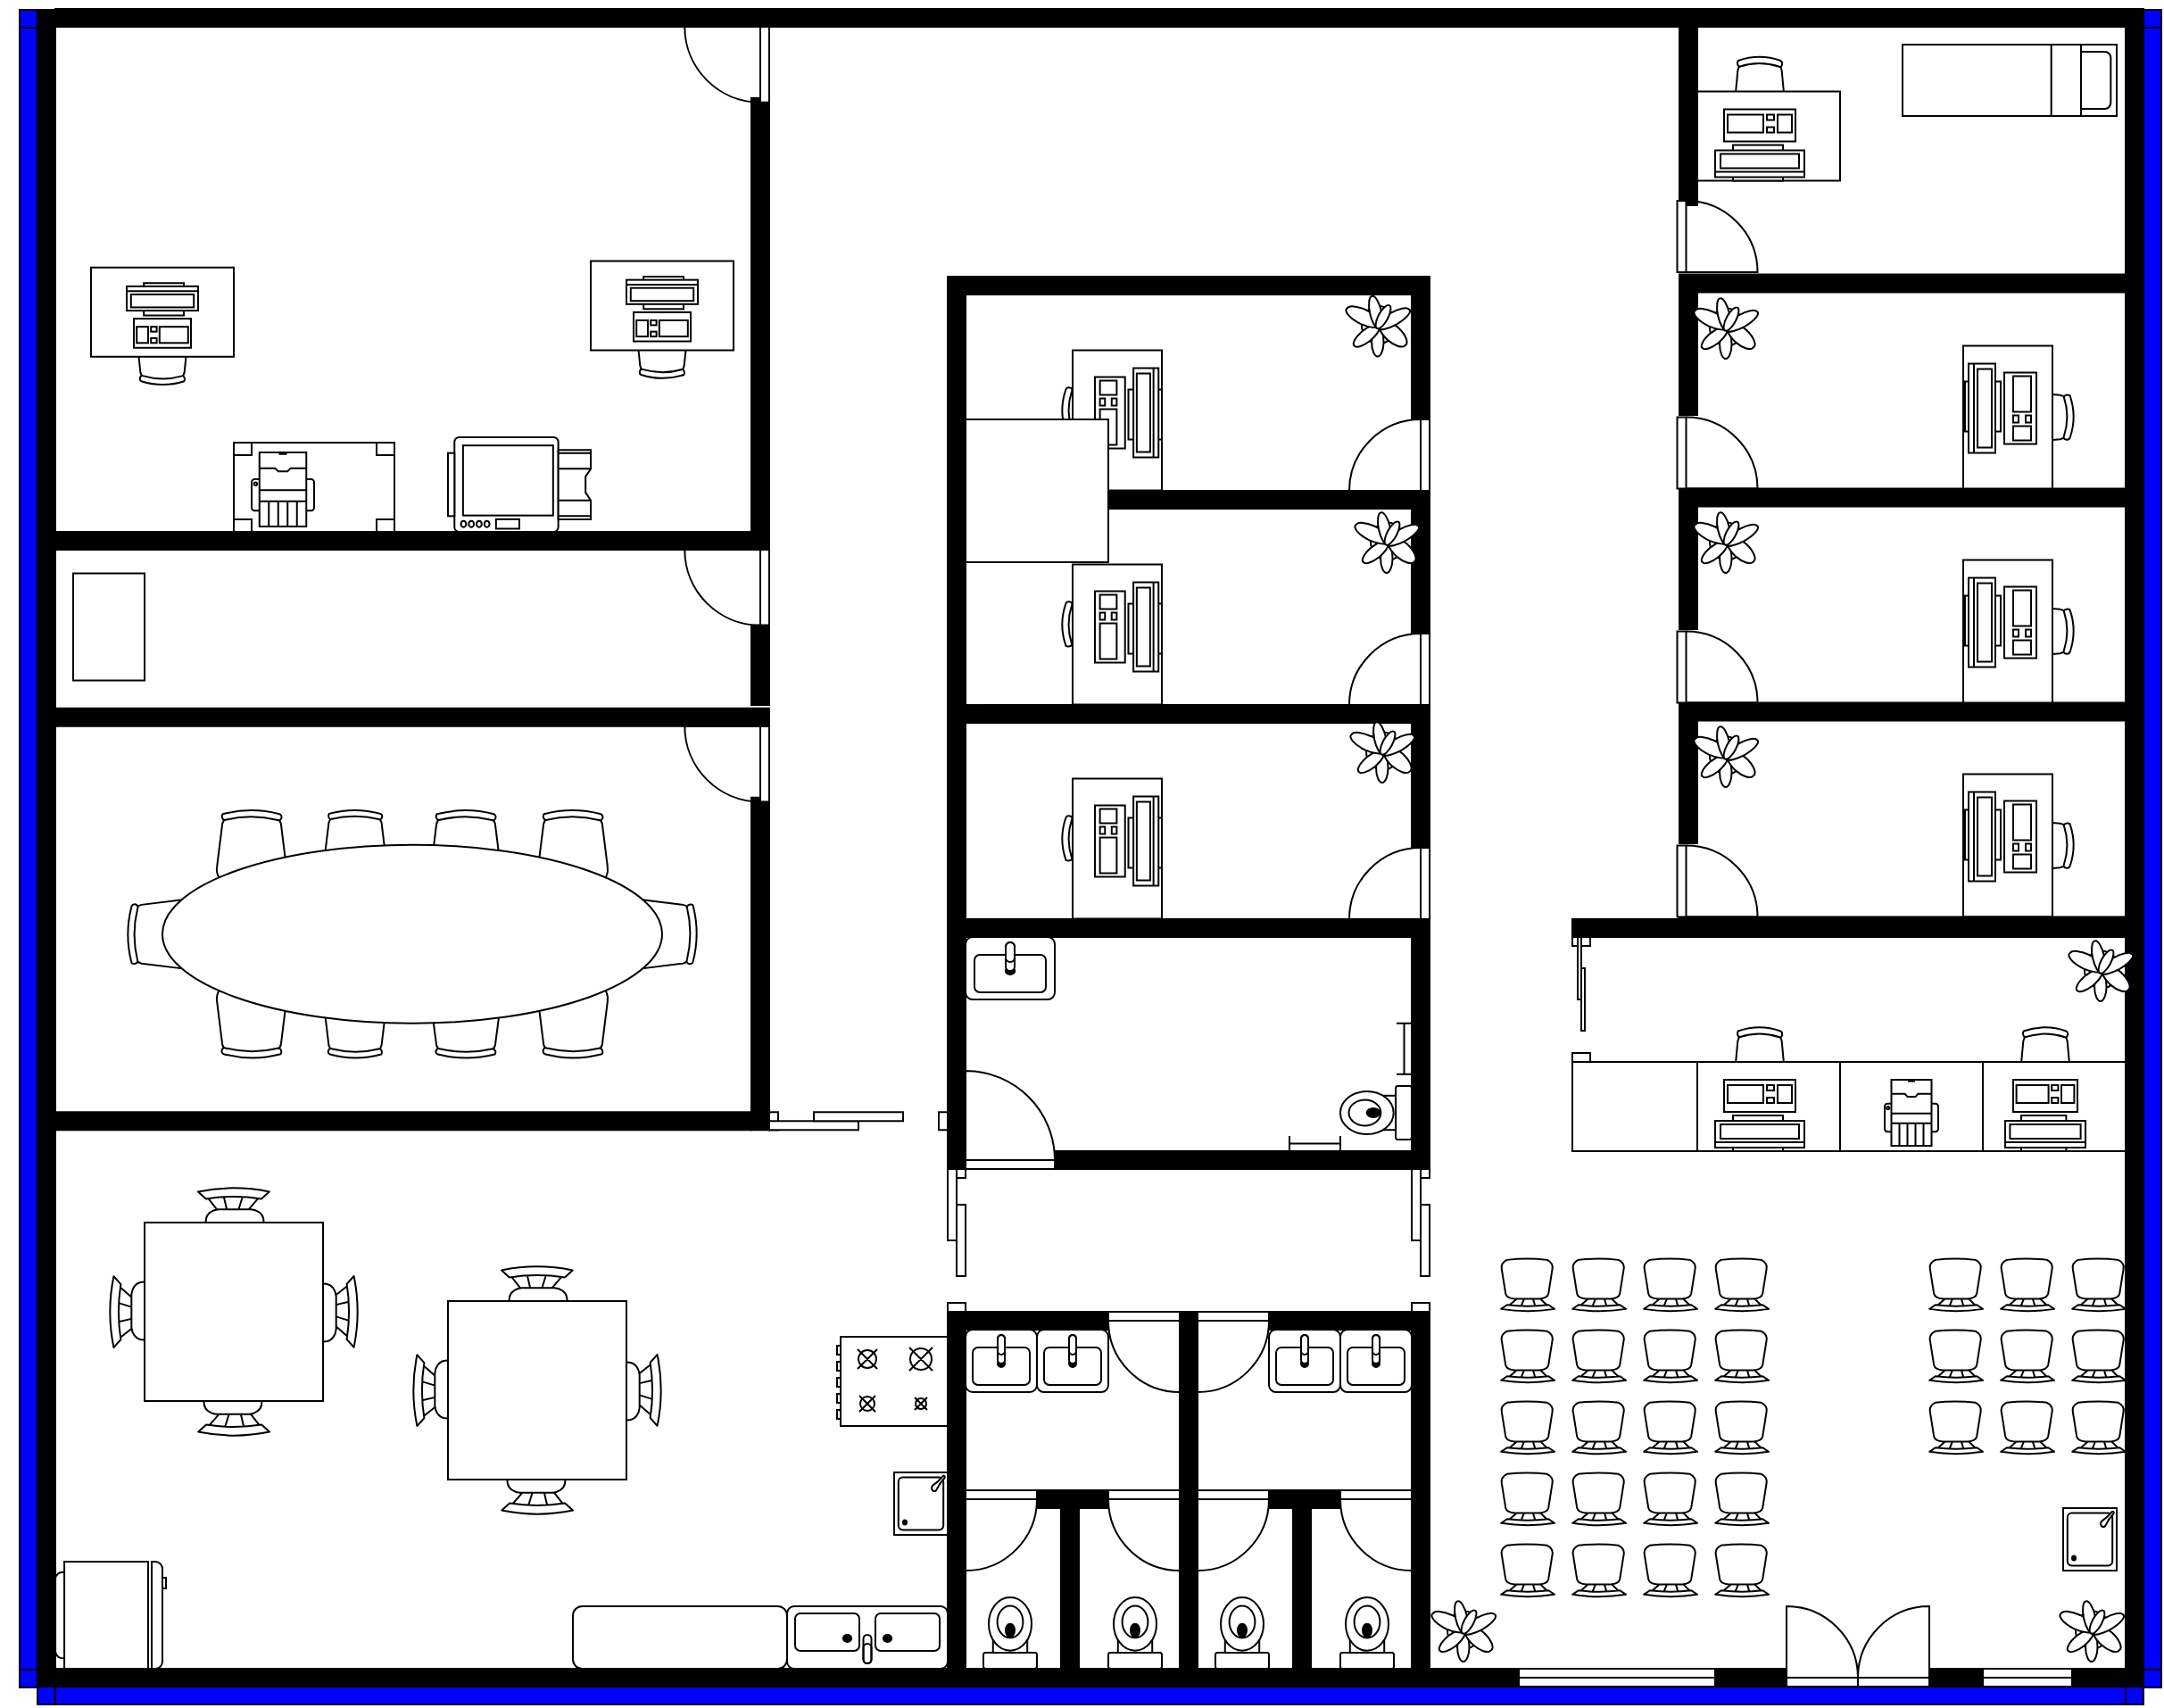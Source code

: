 <mxfile version="26.0.14">
  <diagram name="Página-1" id="G9lPYt33RIxT6Z4aHreh">
    <mxGraphModel dx="1063" dy="1005" grid="1" gridSize="10" guides="1" tooltips="1" connect="1" arrows="1" fold="1" page="1" pageScale="1" pageWidth="827" pageHeight="1169" math="0" shadow="0">
      <root>
        <mxCell id="0" />
        <mxCell id="1" parent="0" />
        <mxCell id="y6a2IPHicbjTbBPUv8F9-6" value="" style="verticalLabelPosition=bottom;html=1;verticalAlign=top;align=center;shape=mxgraph.floorplan.doorDouble;aspect=fixed;direction=west;" vertex="1" parent="1">
          <mxGeometry x="2250" y="1087.51" width="80" height="42.5" as="geometry" />
        </mxCell>
        <mxCell id="y6a2IPHicbjTbBPUv8F9-8" value="" style="verticalLabelPosition=bottom;html=1;verticalAlign=top;align=center;shape=mxgraph.floorplan.chair;direction=west;" vertex="1" parent="1">
          <mxGeometry x="2130" y="1050" width="30" height="30" as="geometry" />
        </mxCell>
        <mxCell id="y6a2IPHicbjTbBPUv8F9-9" value="" style="verticalLabelPosition=bottom;html=1;verticalAlign=top;align=center;shape=mxgraph.floorplan.chair;direction=west;" vertex="1" parent="1">
          <mxGeometry x="2170" y="1050" width="30" height="30" as="geometry" />
        </mxCell>
        <mxCell id="y6a2IPHicbjTbBPUv8F9-10" value="" style="verticalLabelPosition=bottom;html=1;verticalAlign=top;align=center;shape=mxgraph.floorplan.chair;direction=west;" vertex="1" parent="1">
          <mxGeometry x="2210" y="1050" width="30" height="30" as="geometry" />
        </mxCell>
        <mxCell id="y6a2IPHicbjTbBPUv8F9-11" value="" style="verticalLabelPosition=bottom;html=1;verticalAlign=top;align=center;shape=mxgraph.floorplan.chair;direction=west;" vertex="1" parent="1">
          <mxGeometry x="2090" y="1050" width="30" height="30" as="geometry" />
        </mxCell>
        <mxCell id="y6a2IPHicbjTbBPUv8F9-12" value="" style="verticalLabelPosition=bottom;html=1;verticalAlign=top;align=center;shape=mxgraph.floorplan.chair;direction=west;" vertex="1" parent="1">
          <mxGeometry x="2130" y="1010" width="30" height="30" as="geometry" />
        </mxCell>
        <mxCell id="y6a2IPHicbjTbBPUv8F9-13" value="" style="verticalLabelPosition=bottom;html=1;verticalAlign=top;align=center;shape=mxgraph.floorplan.chair;direction=west;" vertex="1" parent="1">
          <mxGeometry x="2170" y="1010" width="30" height="30" as="geometry" />
        </mxCell>
        <mxCell id="y6a2IPHicbjTbBPUv8F9-14" value="" style="verticalLabelPosition=bottom;html=1;verticalAlign=top;align=center;shape=mxgraph.floorplan.chair;direction=west;" vertex="1" parent="1">
          <mxGeometry x="2210" y="1010" width="30" height="30" as="geometry" />
        </mxCell>
        <mxCell id="y6a2IPHicbjTbBPUv8F9-15" value="" style="verticalLabelPosition=bottom;html=1;verticalAlign=top;align=center;shape=mxgraph.floorplan.chair;direction=west;" vertex="1" parent="1">
          <mxGeometry x="2090" y="1010" width="30" height="30" as="geometry" />
        </mxCell>
        <mxCell id="y6a2IPHicbjTbBPUv8F9-16" value="" style="verticalLabelPosition=bottom;html=1;verticalAlign=top;align=center;shape=mxgraph.floorplan.chair;direction=west;" vertex="1" parent="1">
          <mxGeometry x="2130" y="970" width="30" height="30" as="geometry" />
        </mxCell>
        <mxCell id="y6a2IPHicbjTbBPUv8F9-17" value="" style="verticalLabelPosition=bottom;html=1;verticalAlign=top;align=center;shape=mxgraph.floorplan.chair;direction=west;" vertex="1" parent="1">
          <mxGeometry x="2170" y="970" width="30" height="30" as="geometry" />
        </mxCell>
        <mxCell id="y6a2IPHicbjTbBPUv8F9-18" value="" style="verticalLabelPosition=bottom;html=1;verticalAlign=top;align=center;shape=mxgraph.floorplan.chair;direction=west;" vertex="1" parent="1">
          <mxGeometry x="2210" y="970" width="30" height="30" as="geometry" />
        </mxCell>
        <mxCell id="y6a2IPHicbjTbBPUv8F9-19" value="" style="verticalLabelPosition=bottom;html=1;verticalAlign=top;align=center;shape=mxgraph.floorplan.chair;direction=west;" vertex="1" parent="1">
          <mxGeometry x="2090" y="970" width="30" height="30" as="geometry" />
        </mxCell>
        <mxCell id="y6a2IPHicbjTbBPUv8F9-20" value="" style="verticalLabelPosition=bottom;html=1;verticalAlign=top;align=center;shape=mxgraph.floorplan.chair;direction=west;" vertex="1" parent="1">
          <mxGeometry x="2130" y="930" width="30" height="30" as="geometry" />
        </mxCell>
        <mxCell id="y6a2IPHicbjTbBPUv8F9-21" value="" style="verticalLabelPosition=bottom;html=1;verticalAlign=top;align=center;shape=mxgraph.floorplan.chair;direction=west;" vertex="1" parent="1">
          <mxGeometry x="2170" y="930" width="30" height="30" as="geometry" />
        </mxCell>
        <mxCell id="y6a2IPHicbjTbBPUv8F9-22" value="" style="verticalLabelPosition=bottom;html=1;verticalAlign=top;align=center;shape=mxgraph.floorplan.chair;direction=west;" vertex="1" parent="1">
          <mxGeometry x="2210" y="930" width="30" height="30" as="geometry" />
        </mxCell>
        <mxCell id="y6a2IPHicbjTbBPUv8F9-23" value="" style="verticalLabelPosition=bottom;html=1;verticalAlign=top;align=center;shape=mxgraph.floorplan.chair;direction=west;" vertex="1" parent="1">
          <mxGeometry x="2090" y="930" width="30" height="30" as="geometry" />
        </mxCell>
        <mxCell id="y6a2IPHicbjTbBPUv8F9-32" value="" style="verticalLabelPosition=bottom;html=1;verticalAlign=top;align=center;shape=mxgraph.floorplan.chair;direction=west;" vertex="1" parent="1">
          <mxGeometry x="2330" y="970" width="30" height="30" as="geometry" />
        </mxCell>
        <mxCell id="y6a2IPHicbjTbBPUv8F9-33" value="" style="verticalLabelPosition=bottom;html=1;verticalAlign=top;align=center;shape=mxgraph.floorplan.chair;direction=west;" vertex="1" parent="1">
          <mxGeometry x="2370" y="970" width="30" height="30" as="geometry" />
        </mxCell>
        <mxCell id="y6a2IPHicbjTbBPUv8F9-34" value="" style="verticalLabelPosition=bottom;html=1;verticalAlign=top;align=center;shape=mxgraph.floorplan.chair;direction=west;" vertex="1" parent="1">
          <mxGeometry x="2410" y="970" width="30" height="30" as="geometry" />
        </mxCell>
        <mxCell id="y6a2IPHicbjTbBPUv8F9-35" value="" style="verticalLabelPosition=bottom;html=1;verticalAlign=top;align=center;shape=mxgraph.floorplan.chair;direction=west;" vertex="1" parent="1">
          <mxGeometry x="2330" y="930" width="30" height="30" as="geometry" />
        </mxCell>
        <mxCell id="y6a2IPHicbjTbBPUv8F9-36" value="" style="verticalLabelPosition=bottom;html=1;verticalAlign=top;align=center;shape=mxgraph.floorplan.chair;direction=west;" vertex="1" parent="1">
          <mxGeometry x="2370" y="930" width="30" height="30" as="geometry" />
        </mxCell>
        <mxCell id="y6a2IPHicbjTbBPUv8F9-37" value="" style="verticalLabelPosition=bottom;html=1;verticalAlign=top;align=center;shape=mxgraph.floorplan.chair;direction=west;" vertex="1" parent="1">
          <mxGeometry x="2410" y="930" width="30" height="30" as="geometry" />
        </mxCell>
        <mxCell id="y6a2IPHicbjTbBPUv8F9-54" value="" style="verticalLabelPosition=bottom;html=1;verticalAlign=top;align=center;shape=mxgraph.floorplan.office_chair;shadow=0;" vertex="1" parent="1">
          <mxGeometry x="2380" y="760" width="30" height="43" as="geometry" />
        </mxCell>
        <mxCell id="y6a2IPHicbjTbBPUv8F9-55" value="" style="shape=rect;shadow=0;html=1;" vertex="1" parent="1">
          <mxGeometry x="2360" y="780" width="80" height="50" as="geometry" />
        </mxCell>
        <mxCell id="y6a2IPHicbjTbBPUv8F9-56" value="" style="verticalLabelPosition=bottom;html=1;verticalAlign=top;align=center;shape=mxgraph.floorplan.workstation;shadow=0;flipV=1;" vertex="1" parent="1">
          <mxGeometry x="2372.5" y="790" width="45" height="40" as="geometry" />
        </mxCell>
        <mxCell id="y6a2IPHicbjTbBPUv8F9-59" value="" style="shape=rect;shadow=0;html=1;" vertex="1" parent="1">
          <mxGeometry x="2280" y="780" width="80" height="50" as="geometry" />
        </mxCell>
        <mxCell id="y6a2IPHicbjTbBPUv8F9-61" value="" style="verticalLabelPosition=bottom;html=1;verticalAlign=top;align=center;shape=mxgraph.floorplan.office_chair;shadow=0;" vertex="1" parent="1">
          <mxGeometry x="2220" y="760" width="30" height="43" as="geometry" />
        </mxCell>
        <mxCell id="y6a2IPHicbjTbBPUv8F9-62" value="" style="shape=rect;shadow=0;html=1;" vertex="1" parent="1">
          <mxGeometry x="2200" y="780" width="80" height="50" as="geometry" />
        </mxCell>
        <mxCell id="y6a2IPHicbjTbBPUv8F9-63" value="" style="verticalLabelPosition=bottom;html=1;verticalAlign=top;align=center;shape=mxgraph.floorplan.workstation;shadow=0;flipV=1;" vertex="1" parent="1">
          <mxGeometry x="2210" y="790" width="50" height="40" as="geometry" />
        </mxCell>
        <mxCell id="y6a2IPHicbjTbBPUv8F9-64" value="" style="shape=rect;shadow=0;html=1;" vertex="1" parent="1">
          <mxGeometry x="2130" y="780" width="70" height="50" as="geometry" />
        </mxCell>
        <mxCell id="y6a2IPHicbjTbBPUv8F9-67" value="" style="verticalLabelPosition=bottom;html=1;verticalAlign=top;align=center;shape=mxgraph.floorplan.doorSlidingGlass;dx=0.25;direction=south;" vertex="1" parent="1">
          <mxGeometry x="2130" y="710" width="10" height="70" as="geometry" />
        </mxCell>
        <mxCell id="y6a2IPHicbjTbBPUv8F9-71" value="" style="verticalLabelPosition=bottom;html=1;verticalAlign=top;align=center;shape=mxgraph.floorplan.wall;fillColor=strokeColor;direction=south;" vertex="1" parent="1">
          <mxGeometry x="2440" y="340" width="10" height="790" as="geometry" />
        </mxCell>
        <mxCell id="y6a2IPHicbjTbBPUv8F9-76" value="" style="verticalLabelPosition=bottom;html=1;verticalAlign=top;align=center;shape=mxgraph.floorplan.wall;fillColor=strokeColor;" vertex="1" parent="1">
          <mxGeometry x="2330" y="1120" width="30" height="10" as="geometry" />
        </mxCell>
        <mxCell id="y6a2IPHicbjTbBPUv8F9-77" value="" style="verticalLabelPosition=bottom;html=1;verticalAlign=top;align=center;shape=mxgraph.floorplan.wall;fillColor=strokeColor;" vertex="1" parent="1">
          <mxGeometry x="2130" y="700" width="315" height="10" as="geometry" />
        </mxCell>
        <mxCell id="y6a2IPHicbjTbBPUv8F9-78" value="" style="verticalLabelPosition=bottom;html=1;verticalAlign=top;align=center;shape=mxgraph.floorplan.wall;fillColor=strokeColor;direction=south;" vertex="1" parent="1">
          <mxGeometry x="2440" y="578.75" width="10" height="120" as="geometry" />
        </mxCell>
        <mxCell id="y6a2IPHicbjTbBPUv8F9-79" value="" style="verticalLabelPosition=bottom;html=1;verticalAlign=top;align=center;shape=mxgraph.floorplan.wall;fillColor=strokeColor;direction=west;" vertex="1" parent="1">
          <mxGeometry x="2040" y="1120" width="60" height="10" as="geometry" />
        </mxCell>
        <mxCell id="y6a2IPHicbjTbBPUv8F9-80" value="" style="verticalLabelPosition=bottom;html=1;verticalAlign=top;align=center;shape=mxgraph.floorplan.wall;fillColor=strokeColor;direction=north;" vertex="1" parent="1">
          <mxGeometry x="2040" y="920.01" width="10" height="200" as="geometry" />
        </mxCell>
        <mxCell id="y6a2IPHicbjTbBPUv8F9-81" value="" style="verticalLabelPosition=bottom;html=1;verticalAlign=top;align=center;shape=mxgraph.floorplan.doorBypass;dx=0.25;direction=south;" vertex="1" parent="1">
          <mxGeometry x="2040" y="840" width="10" height="80" as="geometry" />
        </mxCell>
        <mxCell id="y6a2IPHicbjTbBPUv8F9-83" value="" style="verticalLabelPosition=bottom;html=1;verticalAlign=top;align=center;shape=mxgraph.floorplan.wall;fillColor=strokeColor;" vertex="1" parent="1">
          <mxGeometry x="1960" y="920.01" width="80" height="10" as="geometry" />
        </mxCell>
        <mxCell id="y6a2IPHicbjTbBPUv8F9-84" value="" style="verticalLabelPosition=bottom;html=1;verticalAlign=top;align=center;shape=mxgraph.floorplan.toilet;direction=west;" vertex="1" parent="1">
          <mxGeometry x="2000" y="1080.01" width="30" height="40" as="geometry" />
        </mxCell>
        <mxCell id="y6a2IPHicbjTbBPUv8F9-85" value="" style="verticalLabelPosition=bottom;html=1;verticalAlign=top;align=center;shape=mxgraph.floorplan.toilet;direction=west;" vertex="1" parent="1">
          <mxGeometry x="1930" y="1080.01" width="30" height="40" as="geometry" />
        </mxCell>
        <mxCell id="y6a2IPHicbjTbBPUv8F9-89" value="" style="verticalLabelPosition=bottom;html=1;verticalAlign=top;align=center;shape=mxgraph.floorplan.wall;fillColor=strokeColor;direction=south;" vertex="1" parent="1">
          <mxGeometry x="1973.5" y="1020.01" width="10" height="100" as="geometry" />
        </mxCell>
        <mxCell id="y6a2IPHicbjTbBPUv8F9-90" value="" style="verticalLabelPosition=bottom;html=1;verticalAlign=top;align=center;shape=mxgraph.floorplan.doorRight;aspect=fixed;" vertex="1" parent="1">
          <mxGeometry x="2000" y="1020.01" width="40" height="42.51" as="geometry" />
        </mxCell>
        <mxCell id="y6a2IPHicbjTbBPUv8F9-93" value="" style="verticalLabelPosition=bottom;html=1;verticalAlign=top;align=center;shape=mxgraph.floorplan.doorLeft;aspect=fixed;" vertex="1" parent="1">
          <mxGeometry x="1920" y="1020.02" width="40" height="42.5" as="geometry" />
        </mxCell>
        <mxCell id="y6a2IPHicbjTbBPUv8F9-94" value="" style="verticalLabelPosition=bottom;html=1;verticalAlign=top;align=center;shape=mxgraph.floorplan.wall;fillColor=strokeColor;direction=south;" vertex="1" parent="1">
          <mxGeometry x="1910" y="920.01" width="10" height="200.01" as="geometry" />
        </mxCell>
        <mxCell id="y6a2IPHicbjTbBPUv8F9-95" value="" style="verticalLabelPosition=bottom;html=1;verticalAlign=top;align=center;shape=mxgraph.floorplan.sink_22;" vertex="1" parent="1">
          <mxGeometry x="1960" y="930.01" width="40" height="35" as="geometry" />
        </mxCell>
        <mxCell id="y6a2IPHicbjTbBPUv8F9-96" value="" style="verticalLabelPosition=bottom;html=1;verticalAlign=top;align=center;shape=mxgraph.floorplan.sink_22;" vertex="1" parent="1">
          <mxGeometry x="2000" y="930.01" width="40" height="35" as="geometry" />
        </mxCell>
        <mxCell id="y6a2IPHicbjTbBPUv8F9-97" value="" style="verticalLabelPosition=bottom;html=1;verticalAlign=top;align=center;shape=mxgraph.floorplan.doorLeft;aspect=fixed;" vertex="1" parent="1">
          <mxGeometry x="1920" y="920.01" width="40" height="42.5" as="geometry" />
        </mxCell>
        <mxCell id="y6a2IPHicbjTbBPUv8F9-98" value="" style="verticalLabelPosition=bottom;html=1;verticalAlign=top;align=center;shape=mxgraph.floorplan.wall;fillColor=strokeColor;" vertex="1" parent="1">
          <mxGeometry x="1960" y="1020.01" width="40" height="10" as="geometry" />
        </mxCell>
        <mxCell id="y6a2IPHicbjTbBPUv8F9-99" value="" style="verticalLabelPosition=bottom;html=1;verticalAlign=top;align=center;shape=mxgraph.floorplan.wall;fillColor=strokeColor;" vertex="1" parent="1">
          <mxGeometry x="1910" y="1120.01" width="130" height="10" as="geometry" />
        </mxCell>
        <mxCell id="y6a2IPHicbjTbBPUv8F9-111" value="" style="verticalLabelPosition=bottom;html=1;verticalAlign=top;align=center;shape=mxgraph.floorplan.toilet;direction=west;" vertex="1" parent="1">
          <mxGeometry x="1870" y="1080" width="30" height="40" as="geometry" />
        </mxCell>
        <mxCell id="y6a2IPHicbjTbBPUv8F9-112" value="" style="verticalLabelPosition=bottom;html=1;verticalAlign=top;align=center;shape=mxgraph.floorplan.toilet;direction=west;" vertex="1" parent="1">
          <mxGeometry x="1800" y="1080" width="30" height="40" as="geometry" />
        </mxCell>
        <mxCell id="y6a2IPHicbjTbBPUv8F9-113" value="" style="verticalLabelPosition=bottom;html=1;verticalAlign=top;align=center;shape=mxgraph.floorplan.wall;fillColor=strokeColor;direction=south;" vertex="1" parent="1">
          <mxGeometry x="1843.5" y="1020" width="10" height="100" as="geometry" />
        </mxCell>
        <mxCell id="y6a2IPHicbjTbBPUv8F9-114" value="" style="verticalLabelPosition=bottom;html=1;verticalAlign=top;align=center;shape=mxgraph.floorplan.doorRight;aspect=fixed;" vertex="1" parent="1">
          <mxGeometry x="1870" y="1020" width="40" height="42.51" as="geometry" />
        </mxCell>
        <mxCell id="y6a2IPHicbjTbBPUv8F9-115" value="" style="verticalLabelPosition=bottom;html=1;verticalAlign=top;align=center;shape=mxgraph.floorplan.doorLeft;aspect=fixed;" vertex="1" parent="1">
          <mxGeometry x="1790" y="1020.01" width="40" height="42.5" as="geometry" />
        </mxCell>
        <mxCell id="y6a2IPHicbjTbBPUv8F9-116" value="" style="verticalLabelPosition=bottom;html=1;verticalAlign=top;align=center;shape=mxgraph.floorplan.wall;fillColor=strokeColor;direction=south;" vertex="1" parent="1">
          <mxGeometry x="1780" y="920" width="10" height="200.01" as="geometry" />
        </mxCell>
        <mxCell id="y6a2IPHicbjTbBPUv8F9-117" value="" style="verticalLabelPosition=bottom;html=1;verticalAlign=top;align=center;shape=mxgraph.floorplan.sink_22;" vertex="1" parent="1">
          <mxGeometry x="1790" y="930" width="40" height="35" as="geometry" />
        </mxCell>
        <mxCell id="y6a2IPHicbjTbBPUv8F9-118" value="" style="verticalLabelPosition=bottom;html=1;verticalAlign=top;align=center;shape=mxgraph.floorplan.sink_22;" vertex="1" parent="1">
          <mxGeometry x="1830" y="930.01" width="40" height="35" as="geometry" />
        </mxCell>
        <mxCell id="y6a2IPHicbjTbBPUv8F9-120" value="" style="verticalLabelPosition=bottom;html=1;verticalAlign=top;align=center;shape=mxgraph.floorplan.wall;fillColor=strokeColor;" vertex="1" parent="1">
          <mxGeometry x="1830" y="1020" width="40" height="10" as="geometry" />
        </mxCell>
        <mxCell id="y6a2IPHicbjTbBPUv8F9-121" value="" style="verticalLabelPosition=bottom;html=1;verticalAlign=top;align=center;shape=mxgraph.floorplan.doorRight;aspect=fixed;" vertex="1" parent="1">
          <mxGeometry x="1870" y="920.01" width="40" height="42.51" as="geometry" />
        </mxCell>
        <mxCell id="y6a2IPHicbjTbBPUv8F9-122" value="" style="verticalLabelPosition=bottom;html=1;verticalAlign=top;align=center;shape=mxgraph.floorplan.wall;fillColor=strokeColor;" vertex="1" parent="1">
          <mxGeometry x="1790" y="920.01" width="80" height="10" as="geometry" />
        </mxCell>
        <mxCell id="y6a2IPHicbjTbBPUv8F9-123" value="" style="verticalLabelPosition=bottom;html=1;verticalAlign=top;align=center;shape=mxgraph.floorplan.wall;fillColor=strokeColor;" vertex="1" parent="1">
          <mxGeometry x="1280" y="1120" width="630" height="10" as="geometry" />
        </mxCell>
        <mxCell id="y6a2IPHicbjTbBPUv8F9-124" value="" style="verticalLabelPosition=bottom;html=1;verticalAlign=top;align=center;shape=mxgraph.floorplan.printer;direction=west;" vertex="1" parent="1">
          <mxGeometry x="2305" y="790" width="30" height="37" as="geometry" />
        </mxCell>
        <mxCell id="y6a2IPHicbjTbBPUv8F9-128" value="" style="verticalLabelPosition=bottom;html=1;verticalAlign=top;align=center;shape=mxgraph.floorplan.office_chair;shadow=0;rotation=90;" vertex="1" parent="1">
          <mxGeometry x="2375" y="637.25" width="30" height="43" as="geometry" />
        </mxCell>
        <mxCell id="y6a2IPHicbjTbBPUv8F9-129" value="" style="shape=rect;shadow=0;html=1;rotation=90;" vertex="1" parent="1">
          <mxGeometry x="2334" y="633.75" width="80" height="50" as="geometry" />
        </mxCell>
        <mxCell id="y6a2IPHicbjTbBPUv8F9-130" value="" style="verticalLabelPosition=bottom;html=1;verticalAlign=top;align=center;shape=mxgraph.floorplan.workstation;shadow=0;flipV=1;rotation=90;" vertex="1" parent="1">
          <mxGeometry x="2345" y="633.75" width="50" height="40" as="geometry" />
        </mxCell>
        <mxCell id="y6a2IPHicbjTbBPUv8F9-132" value="" style="verticalLabelPosition=bottom;html=1;verticalAlign=top;align=center;shape=mxgraph.floorplan.wall;fillColor=strokeColor;" vertex="1" parent="1">
          <mxGeometry x="2190" y="698.75" width="260" height="10" as="geometry" />
        </mxCell>
        <mxCell id="y6a2IPHicbjTbBPUv8F9-135" value="" style="verticalLabelPosition=bottom;html=1;verticalAlign=top;align=center;shape=mxgraph.floorplan.doorLeft;aspect=fixed;rotation=-90;" vertex="1" parent="1">
          <mxGeometry x="2190" y="657.5" width="40" height="42.5" as="geometry" />
        </mxCell>
        <mxCell id="y6a2IPHicbjTbBPUv8F9-137" value="" style="verticalLabelPosition=bottom;html=1;verticalAlign=top;align=center;shape=mxgraph.floorplan.wall;fillColor=strokeColor;direction=south;" vertex="1" parent="1">
          <mxGeometry x="2190" y="587.5" width="10" height="70" as="geometry" />
        </mxCell>
        <mxCell id="y6a2IPHicbjTbBPUv8F9-142" value="" style="verticalLabelPosition=bottom;html=1;verticalAlign=top;align=center;shape=mxgraph.floorplan.wall;fillColor=strokeColor;" vertex="1" parent="1">
          <mxGeometry x="2190" y="578.75" width="250" height="10" as="geometry" />
        </mxCell>
        <mxCell id="y6a2IPHicbjTbBPUv8F9-159" value="" style="verticalLabelPosition=bottom;html=1;verticalAlign=top;align=center;shape=mxgraph.floorplan.wall;fillColor=strokeColor;" vertex="1" parent="1">
          <mxGeometry x="1790" y="700.01" width="260" height="10" as="geometry" />
        </mxCell>
        <mxCell id="y6a2IPHicbjTbBPUv8F9-160" value="" style="verticalLabelPosition=bottom;html=1;verticalAlign=top;align=center;shape=mxgraph.floorplan.wall;fillColor=strokeColor;" vertex="1" parent="1">
          <mxGeometry x="1800" y="580.01" width="250" height="10" as="geometry" />
        </mxCell>
        <mxCell id="y6a2IPHicbjTbBPUv8F9-161" value="" style="verticalLabelPosition=bottom;html=1;verticalAlign=top;align=center;shape=mxgraph.floorplan.doorRight;aspect=fixed;direction=south;" vertex="1" parent="1">
          <mxGeometry x="2007.495" y="660.005" width="42.51" height="40" as="geometry" />
        </mxCell>
        <mxCell id="y6a2IPHicbjTbBPUv8F9-162" value="" style="verticalLabelPosition=bottom;html=1;verticalAlign=top;align=center;shape=mxgraph.floorplan.wall;fillColor=strokeColor;direction=south;" vertex="1" parent="1">
          <mxGeometry x="2040" y="590.01" width="10" height="70" as="geometry" />
        </mxCell>
        <mxCell id="y6a2IPHicbjTbBPUv8F9-163" value="" style="verticalLabelPosition=bottom;html=1;verticalAlign=top;align=center;shape=mxgraph.floorplan.wall;fillColor=strokeColor;direction=south;" vertex="1" parent="1">
          <mxGeometry x="1250" y="190.51" width="50" height="939.49" as="geometry" />
        </mxCell>
        <mxCell id="y6a2IPHicbjTbBPUv8F9-169" value="" style="verticalLabelPosition=bottom;html=1;verticalAlign=top;align=center;shape=mxgraph.floorplan.office_chair;shadow=0;rotation=90;direction=west;" vertex="1" parent="1">
          <mxGeometry x="1850" y="633.26" width="30" height="43" as="geometry" />
        </mxCell>
        <mxCell id="y6a2IPHicbjTbBPUv8F9-170" value="" style="rounded=0;whiteSpace=wrap;html=1;" vertex="1" parent="1">
          <mxGeometry x="1850" y="621.26" width="50" height="78.5" as="geometry" />
        </mxCell>
        <mxCell id="y6a2IPHicbjTbBPUv8F9-171" value="" style="verticalLabelPosition=bottom;html=1;verticalAlign=top;align=center;shape=mxgraph.floorplan.workstation;shadow=0;flipV=1;rotation=90;direction=west;" vertex="1" parent="1">
          <mxGeometry x="1856.25" y="637.51" width="50" height="37.5" as="geometry" />
        </mxCell>
        <mxCell id="y6a2IPHicbjTbBPUv8F9-175" value="" style="verticalLabelPosition=bottom;html=1;verticalAlign=top;align=center;shape=mxgraph.floorplan.wall;fillColor=strokeColor;direction=south;" vertex="1" parent="1">
          <mxGeometry x="2440" y="458.76" width="10" height="120" as="geometry" />
        </mxCell>
        <mxCell id="y6a2IPHicbjTbBPUv8F9-176" value="" style="verticalLabelPosition=bottom;html=1;verticalAlign=top;align=center;shape=mxgraph.floorplan.office_chair;shadow=0;rotation=90;" vertex="1" parent="1">
          <mxGeometry x="2375" y="517.26" width="30" height="43" as="geometry" />
        </mxCell>
        <mxCell id="y6a2IPHicbjTbBPUv8F9-177" value="" style="shape=rect;shadow=0;html=1;rotation=90;" vertex="1" parent="1">
          <mxGeometry x="2334" y="513.76" width="80" height="50" as="geometry" />
        </mxCell>
        <mxCell id="y6a2IPHicbjTbBPUv8F9-178" value="" style="verticalLabelPosition=bottom;html=1;verticalAlign=top;align=center;shape=mxgraph.floorplan.workstation;shadow=0;flipV=1;rotation=90;" vertex="1" parent="1">
          <mxGeometry x="2345" y="513.76" width="50" height="40" as="geometry" />
        </mxCell>
        <mxCell id="y6a2IPHicbjTbBPUv8F9-180" value="" style="verticalLabelPosition=bottom;html=1;verticalAlign=top;align=center;shape=mxgraph.floorplan.doorLeft;aspect=fixed;rotation=-90;" vertex="1" parent="1">
          <mxGeometry x="2190" y="537.51" width="40" height="42.5" as="geometry" />
        </mxCell>
        <mxCell id="y6a2IPHicbjTbBPUv8F9-181" value="" style="verticalLabelPosition=bottom;html=1;verticalAlign=top;align=center;shape=mxgraph.floorplan.wall;fillColor=strokeColor;direction=south;" vertex="1" parent="1">
          <mxGeometry x="2190" y="467.51" width="10" height="70" as="geometry" />
        </mxCell>
        <mxCell id="y6a2IPHicbjTbBPUv8F9-182" value="" style="verticalLabelPosition=bottom;html=1;verticalAlign=top;align=center;shape=mxgraph.floorplan.wall;fillColor=strokeColor;" vertex="1" parent="1">
          <mxGeometry x="2190" y="458.76" width="250" height="10" as="geometry" />
        </mxCell>
        <mxCell id="y6a2IPHicbjTbBPUv8F9-183" value="" style="verticalLabelPosition=bottom;html=1;verticalAlign=top;align=center;shape=mxgraph.floorplan.wall;fillColor=strokeColor;direction=south;" vertex="1" parent="1">
          <mxGeometry x="2440" y="338.76" width="10" height="120" as="geometry" />
        </mxCell>
        <mxCell id="y6a2IPHicbjTbBPUv8F9-184" value="" style="verticalLabelPosition=bottom;html=1;verticalAlign=top;align=center;shape=mxgraph.floorplan.office_chair;shadow=0;rotation=90;" vertex="1" parent="1">
          <mxGeometry x="2375" y="397.26" width="30" height="43" as="geometry" />
        </mxCell>
        <mxCell id="y6a2IPHicbjTbBPUv8F9-185" value="" style="shape=rect;shadow=0;html=1;rotation=90;" vertex="1" parent="1">
          <mxGeometry x="2334" y="393.76" width="80" height="50" as="geometry" />
        </mxCell>
        <mxCell id="y6a2IPHicbjTbBPUv8F9-186" value="" style="verticalLabelPosition=bottom;html=1;verticalAlign=top;align=center;shape=mxgraph.floorplan.workstation;shadow=0;flipV=1;rotation=90;" vertex="1" parent="1">
          <mxGeometry x="2345" y="393.76" width="50" height="40" as="geometry" />
        </mxCell>
        <mxCell id="y6a2IPHicbjTbBPUv8F9-188" value="" style="verticalLabelPosition=bottom;html=1;verticalAlign=top;align=center;shape=mxgraph.floorplan.doorLeft;aspect=fixed;rotation=-90;" vertex="1" parent="1">
          <mxGeometry x="2190" y="417.51" width="40" height="42.5" as="geometry" />
        </mxCell>
        <mxCell id="y6a2IPHicbjTbBPUv8F9-189" value="" style="verticalLabelPosition=bottom;html=1;verticalAlign=top;align=center;shape=mxgraph.floorplan.wall;fillColor=strokeColor;direction=south;" vertex="1" parent="1">
          <mxGeometry x="2190" y="347.51" width="10" height="70" as="geometry" />
        </mxCell>
        <mxCell id="y6a2IPHicbjTbBPUv8F9-190" value="" style="verticalLabelPosition=bottom;html=1;verticalAlign=top;align=center;shape=mxgraph.floorplan.wall;fillColor=strokeColor;" vertex="1" parent="1">
          <mxGeometry x="2190" y="338.76" width="250" height="10" as="geometry" />
        </mxCell>
        <mxCell id="y6a2IPHicbjTbBPUv8F9-191" value="" style="verticalLabelPosition=bottom;html=1;verticalAlign=top;align=center;shape=mxgraph.floorplan.wall;fillColor=strokeColor;" vertex="1" parent="1">
          <mxGeometry x="1790" y="580.01" width="259.99" height="10" as="geometry" />
        </mxCell>
        <mxCell id="y6a2IPHicbjTbBPUv8F9-192" value="" style="verticalLabelPosition=bottom;html=1;verticalAlign=top;align=center;shape=mxgraph.floorplan.wall;fillColor=strokeColor;" vertex="1" parent="1">
          <mxGeometry x="1799.99" y="460.01" width="250" height="10" as="geometry" />
        </mxCell>
        <mxCell id="y6a2IPHicbjTbBPUv8F9-193" value="" style="verticalLabelPosition=bottom;html=1;verticalAlign=top;align=center;shape=mxgraph.floorplan.doorRight;aspect=fixed;direction=south;" vertex="1" parent="1">
          <mxGeometry x="2007.485" y="540.005" width="42.51" height="40" as="geometry" />
        </mxCell>
        <mxCell id="y6a2IPHicbjTbBPUv8F9-194" value="" style="verticalLabelPosition=bottom;html=1;verticalAlign=top;align=center;shape=mxgraph.floorplan.wall;fillColor=strokeColor;direction=south;" vertex="1" parent="1">
          <mxGeometry x="2039.99" y="470.01" width="10" height="70" as="geometry" />
        </mxCell>
        <mxCell id="y6a2IPHicbjTbBPUv8F9-196" value="" style="verticalLabelPosition=bottom;html=1;verticalAlign=top;align=center;shape=mxgraph.floorplan.office_chair;shadow=0;rotation=90;direction=west;" vertex="1" parent="1">
          <mxGeometry x="1849.99" y="513.26" width="30" height="43" as="geometry" />
        </mxCell>
        <mxCell id="y6a2IPHicbjTbBPUv8F9-197" value="" style="rounded=0;whiteSpace=wrap;html=1;" vertex="1" parent="1">
          <mxGeometry x="1849.99" y="501.26" width="50" height="78.5" as="geometry" />
        </mxCell>
        <mxCell id="y6a2IPHicbjTbBPUv8F9-198" value="" style="verticalLabelPosition=bottom;html=1;verticalAlign=top;align=center;shape=mxgraph.floorplan.workstation;shadow=0;flipV=1;rotation=90;direction=west;" vertex="1" parent="1">
          <mxGeometry x="1856.24" y="517.51" width="50" height="37.5" as="geometry" />
        </mxCell>
        <mxCell id="y6a2IPHicbjTbBPUv8F9-199" value="" style="verticalLabelPosition=bottom;html=1;verticalAlign=top;align=center;shape=mxgraph.floorplan.wall;fillColor=strokeColor;" vertex="1" parent="1">
          <mxGeometry x="1790" y="460.01" width="260" height="10" as="geometry" />
        </mxCell>
        <mxCell id="y6a2IPHicbjTbBPUv8F9-200" value="" style="verticalLabelPosition=bottom;html=1;verticalAlign=top;align=center;shape=mxgraph.floorplan.wall;fillColor=strokeColor;" vertex="1" parent="1">
          <mxGeometry x="1790" y="340.01" width="260" height="10" as="geometry" />
        </mxCell>
        <mxCell id="y6a2IPHicbjTbBPUv8F9-201" value="" style="verticalLabelPosition=bottom;html=1;verticalAlign=top;align=center;shape=mxgraph.floorplan.doorRight;aspect=fixed;direction=south;" vertex="1" parent="1">
          <mxGeometry x="2007.495" y="420.005" width="42.51" height="40" as="geometry" />
        </mxCell>
        <mxCell id="y6a2IPHicbjTbBPUv8F9-202" value="" style="verticalLabelPosition=bottom;html=1;verticalAlign=top;align=center;shape=mxgraph.floorplan.wall;fillColor=strokeColor;direction=south;" vertex="1" parent="1">
          <mxGeometry x="2040" y="350.01" width="10" height="70" as="geometry" />
        </mxCell>
        <mxCell id="y6a2IPHicbjTbBPUv8F9-204" value="" style="verticalLabelPosition=bottom;html=1;verticalAlign=top;align=center;shape=mxgraph.floorplan.office_chair;shadow=0;rotation=90;direction=west;" vertex="1" parent="1">
          <mxGeometry x="1850" y="393.26" width="30" height="43" as="geometry" />
        </mxCell>
        <mxCell id="y6a2IPHicbjTbBPUv8F9-205" value="" style="rounded=0;whiteSpace=wrap;html=1;" vertex="1" parent="1">
          <mxGeometry x="1850" y="381.26" width="50" height="78.5" as="geometry" />
        </mxCell>
        <mxCell id="y6a2IPHicbjTbBPUv8F9-206" value="" style="verticalLabelPosition=bottom;html=1;verticalAlign=top;align=center;shape=mxgraph.floorplan.workstation;shadow=0;flipV=1;rotation=90;direction=west;" vertex="1" parent="1">
          <mxGeometry x="1856.25" y="397.51" width="50" height="37.5" as="geometry" />
        </mxCell>
        <mxCell id="y6a2IPHicbjTbBPUv8F9-207" value="" style="verticalLabelPosition=bottom;html=1;verticalAlign=top;align=center;shape=mxgraph.floorplan.wall;fillColor=strokeColor;" vertex="1" parent="1">
          <mxGeometry x="1840" y="830" width="210" height="10" as="geometry" />
        </mxCell>
        <mxCell id="y6a2IPHicbjTbBPUv8F9-209" value="" style="verticalLabelPosition=bottom;html=1;verticalAlign=top;align=center;shape=mxgraph.floorplan.wall;fillColor=strokeColor;direction=south;" vertex="1" parent="1">
          <mxGeometry x="2040" y="710" width="10" height="120" as="geometry" />
        </mxCell>
        <mxCell id="y6a2IPHicbjTbBPUv8F9-211" value="" style="verticalLabelPosition=bottom;html=1;verticalAlign=top;align=center;shape=mxgraph.floorplan.chair;direction=west;" vertex="1" parent="1">
          <mxGeometry x="2130" y="890.01" width="30" height="30" as="geometry" />
        </mxCell>
        <mxCell id="y6a2IPHicbjTbBPUv8F9-212" value="" style="verticalLabelPosition=bottom;html=1;verticalAlign=top;align=center;shape=mxgraph.floorplan.chair;direction=west;" vertex="1" parent="1">
          <mxGeometry x="2170" y="890.01" width="30" height="30" as="geometry" />
        </mxCell>
        <mxCell id="y6a2IPHicbjTbBPUv8F9-213" value="" style="verticalLabelPosition=bottom;html=1;verticalAlign=top;align=center;shape=mxgraph.floorplan.chair;direction=west;" vertex="1" parent="1">
          <mxGeometry x="2210" y="890.01" width="30" height="30" as="geometry" />
        </mxCell>
        <mxCell id="y6a2IPHicbjTbBPUv8F9-214" value="" style="verticalLabelPosition=bottom;html=1;verticalAlign=top;align=center;shape=mxgraph.floorplan.chair;direction=west;" vertex="1" parent="1">
          <mxGeometry x="2090" y="890.01" width="30" height="30" as="geometry" />
        </mxCell>
        <mxCell id="y6a2IPHicbjTbBPUv8F9-215" value="" style="verticalLabelPosition=bottom;html=1;verticalAlign=top;align=center;shape=mxgraph.floorplan.chair;direction=west;" vertex="1" parent="1">
          <mxGeometry x="2330" y="890.01" width="30" height="30" as="geometry" />
        </mxCell>
        <mxCell id="y6a2IPHicbjTbBPUv8F9-216" value="" style="verticalLabelPosition=bottom;html=1;verticalAlign=top;align=center;shape=mxgraph.floorplan.chair;direction=west;" vertex="1" parent="1">
          <mxGeometry x="2370" y="890.01" width="30" height="30" as="geometry" />
        </mxCell>
        <mxCell id="y6a2IPHicbjTbBPUv8F9-217" value="" style="verticalLabelPosition=bottom;html=1;verticalAlign=top;align=center;shape=mxgraph.floorplan.chair;direction=west;" vertex="1" parent="1">
          <mxGeometry x="2410" y="890.01" width="30" height="30" as="geometry" />
        </mxCell>
        <mxCell id="y6a2IPHicbjTbBPUv8F9-218" value="" style="verticalLabelPosition=bottom;html=1;verticalAlign=top;align=center;shape=mxgraph.floorplan.room;fillColor=#0000FF;" vertex="1" parent="1">
          <mxGeometry x="1260" y="190.51" width="10" height="940" as="geometry" />
        </mxCell>
        <mxCell id="y6a2IPHicbjTbBPUv8F9-219" value="" style="verticalLabelPosition=bottom;html=1;verticalAlign=top;align=center;shape=mxgraph.floorplan.room;fillColor=#0000FF;direction=south;" vertex="1" parent="1">
          <mxGeometry x="1270" y="1130.01" width="1180" height="10" as="geometry" />
        </mxCell>
        <mxCell id="y6a2IPHicbjTbBPUv8F9-220" value="" style="verticalLabelPosition=bottom;html=1;verticalAlign=top;align=center;shape=mxgraph.floorplan.plant;" vertex="1" parent="1">
          <mxGeometry x="2053" y="1080" width="30" height="36" as="geometry" />
        </mxCell>
        <mxCell id="y6a2IPHicbjTbBPUv8F9-222" value="" style="verticalLabelPosition=bottom;html=1;verticalAlign=top;align=center;shape=mxgraph.floorplan.plant;" vertex="1" parent="1">
          <mxGeometry x="2405" y="1080" width="30" height="36" as="geometry" />
        </mxCell>
        <mxCell id="y6a2IPHicbjTbBPUv8F9-223" value="" style="verticalLabelPosition=bottom;html=1;verticalAlign=top;align=center;shape=mxgraph.floorplan.plant;" vertex="1" parent="1">
          <mxGeometry x="2200" y="350.01" width="30" height="36" as="geometry" />
        </mxCell>
        <mxCell id="y6a2IPHicbjTbBPUv8F9-224" value="" style="verticalLabelPosition=bottom;html=1;verticalAlign=top;align=center;shape=mxgraph.floorplan.plant;" vertex="1" parent="1">
          <mxGeometry x="2200" y="470.01" width="30" height="36" as="geometry" />
        </mxCell>
        <mxCell id="y6a2IPHicbjTbBPUv8F9-225" value="" style="verticalLabelPosition=bottom;html=1;verticalAlign=top;align=center;shape=mxgraph.floorplan.plant;" vertex="1" parent="1">
          <mxGeometry x="2200" y="590.01" width="30" height="36" as="geometry" />
        </mxCell>
        <mxCell id="y6a2IPHicbjTbBPUv8F9-226" value="" style="verticalLabelPosition=bottom;html=1;verticalAlign=top;align=center;shape=mxgraph.floorplan.plant;" vertex="1" parent="1">
          <mxGeometry x="2005" y="348.76" width="30" height="36" as="geometry" />
        </mxCell>
        <mxCell id="y6a2IPHicbjTbBPUv8F9-227" value="" style="verticalLabelPosition=bottom;html=1;verticalAlign=top;align=center;shape=mxgraph.floorplan.plant;" vertex="1" parent="1">
          <mxGeometry x="2010" y="470.01" width="30" height="36" as="geometry" />
        </mxCell>
        <mxCell id="y6a2IPHicbjTbBPUv8F9-228" value="" style="verticalLabelPosition=bottom;html=1;verticalAlign=top;align=center;shape=mxgraph.floorplan.plant;" vertex="1" parent="1">
          <mxGeometry x="2007.5" y="587.5" width="30" height="36" as="geometry" />
        </mxCell>
        <mxCell id="y6a2IPHicbjTbBPUv8F9-229" value="" style="verticalLabelPosition=bottom;html=1;verticalAlign=top;align=center;shape=mxgraph.floorplan.wall;fillColor=strokeColor;" vertex="1" parent="1">
          <mxGeometry x="1780" y="190" width="670" height="10" as="geometry" />
        </mxCell>
        <mxCell id="y6a2IPHicbjTbBPUv8F9-232" value="" style="verticalLabelPosition=bottom;html=1;verticalAlign=top;align=center;shape=mxgraph.floorplan.wall;fillColor=strokeColor;direction=south;" vertex="1" parent="1">
          <mxGeometry x="2440" y="200" width="10" height="140" as="geometry" />
        </mxCell>
        <mxCell id="y6a2IPHicbjTbBPUv8F9-250" value="" style="verticalLabelPosition=bottom;html=1;verticalAlign=top;align=center;shape=mxgraph.floorplan.bed_single;rotation=90;" vertex="1" parent="1">
          <mxGeometry x="2355" y="170" width="40" height="120" as="geometry" />
        </mxCell>
        <mxCell id="y6a2IPHicbjTbBPUv8F9-251" value="" style="verticalLabelPosition=bottom;html=1;verticalAlign=top;align=center;shape=mxgraph.floorplan.office_chair;shadow=0;" vertex="1" parent="1">
          <mxGeometry x="2220" y="216.25" width="30" height="43" as="geometry" />
        </mxCell>
        <mxCell id="y6a2IPHicbjTbBPUv8F9-252" value="" style="shape=rect;shadow=0;html=1;" vertex="1" parent="1">
          <mxGeometry x="2200" y="236.25" width="80" height="50" as="geometry" />
        </mxCell>
        <mxCell id="y6a2IPHicbjTbBPUv8F9-253" value="" style="verticalLabelPosition=bottom;html=1;verticalAlign=top;align=center;shape=mxgraph.floorplan.workstation;shadow=0;flipV=1;" vertex="1" parent="1">
          <mxGeometry x="2210" y="246.25" width="50" height="40" as="geometry" />
        </mxCell>
        <mxCell id="y6a2IPHicbjTbBPUv8F9-254" value="" style="verticalLabelPosition=bottom;html=1;verticalAlign=top;align=center;shape=mxgraph.floorplan.wall;fillColor=strokeColor;direction=south;" vertex="1" parent="1">
          <mxGeometry x="2190" y="200" width="10" height="100" as="geometry" />
        </mxCell>
        <mxCell id="y6a2IPHicbjTbBPUv8F9-255" value="" style="verticalLabelPosition=bottom;html=1;verticalAlign=top;align=center;shape=mxgraph.floorplan.doorLeft;aspect=fixed;rotation=-90;" vertex="1" parent="1">
          <mxGeometry x="2190" y="296.26" width="40" height="42.5" as="geometry" />
        </mxCell>
        <mxCell id="y6a2IPHicbjTbBPUv8F9-256" value="" style="verticalLabelPosition=bottom;html=1;verticalAlign=top;align=center;shape=mxgraph.floorplan.wall;fillColor=strokeColor;" vertex="1" parent="1">
          <mxGeometry x="1680" y="190" width="100" height="10" as="geometry" />
        </mxCell>
        <mxCell id="y6a2IPHicbjTbBPUv8F9-257" value="" style="verticalLabelPosition=bottom;html=1;verticalAlign=top;align=center;shape=mxgraph.floorplan.sink_22;" vertex="1" parent="1">
          <mxGeometry x="1790" y="710.01" width="50" height="35" as="geometry" />
        </mxCell>
        <mxCell id="y6a2IPHicbjTbBPUv8F9-258" value="" style="verticalLabelPosition=bottom;html=1;verticalAlign=top;align=center;shape=mxgraph.floorplan.toilet;direction=south;" vertex="1" parent="1">
          <mxGeometry x="1999.99" y="793.5" width="40" height="30" as="geometry" />
        </mxCell>
        <mxCell id="y6a2IPHicbjTbBPUv8F9-261" value="" style="verticalLabelPosition=bottom;html=1;verticalAlign=top;align=center;shape=mxgraph.floorplan.doorRight;aspect=fixed;direction=west;" vertex="1" parent="1">
          <mxGeometry x="1790" y="786.87" width="50" height="53.13" as="geometry" />
        </mxCell>
        <mxCell id="y6a2IPHicbjTbBPUv8F9-264" value="" style="shape=crossbar;whiteSpace=wrap;html=1;rounded=1;direction=south;" vertex="1" parent="1">
          <mxGeometry x="2031.5" y="758.37" width="8.5" height="28.5" as="geometry" />
        </mxCell>
        <mxCell id="y6a2IPHicbjTbBPUv8F9-267" value="" style="shape=crossbar;whiteSpace=wrap;html=1;rounded=1;direction=west;" vertex="1" parent="1">
          <mxGeometry x="1971.49" y="821.5" width="28.5" height="8.5" as="geometry" />
        </mxCell>
        <mxCell id="y6a2IPHicbjTbBPUv8F9-268" value="" style="verticalLabelPosition=bottom;html=1;verticalAlign=top;align=center;shape=mxgraph.floorplan.plant;" vertex="1" parent="1">
          <mxGeometry x="2410" y="710.01" width="30" height="36" as="geometry" />
        </mxCell>
        <mxCell id="y6a2IPHicbjTbBPUv8F9-269" value="" style="verticalLabelPosition=bottom;html=1;verticalAlign=top;align=center;shape=mxgraph.floorplan.wall;fillColor=strokeColor;direction=west;" vertex="1" parent="1">
          <mxGeometry x="2210" y="1120.02" width="40" height="10" as="geometry" />
        </mxCell>
        <mxCell id="y6a2IPHicbjTbBPUv8F9-270" value="" style="verticalLabelPosition=bottom;html=1;verticalAlign=top;align=center;shape=mxgraph.floorplan.window;" vertex="1" parent="1">
          <mxGeometry x="2100" y="1120" width="110" height="10" as="geometry" />
        </mxCell>
        <mxCell id="y6a2IPHicbjTbBPUv8F9-271" value="" style="verticalLabelPosition=bottom;html=1;verticalAlign=top;align=center;shape=mxgraph.floorplan.window;" vertex="1" parent="1">
          <mxGeometry x="2360" y="1120" width="50" height="10" as="geometry" />
        </mxCell>
        <mxCell id="y6a2IPHicbjTbBPUv8F9-272" value="" style="verticalLabelPosition=bottom;html=1;verticalAlign=top;align=center;shape=mxgraph.floorplan.wall;fillColor=strokeColor;" vertex="1" parent="1">
          <mxGeometry x="2410" y="1120" width="30" height="10" as="geometry" />
        </mxCell>
        <mxCell id="y6a2IPHicbjTbBPUv8F9-273" value="" style="verticalLabelPosition=bottom;html=1;verticalAlign=top;align=center;shape=mxgraph.floorplan.room;fillColor=#0000FF;" vertex="1" parent="1">
          <mxGeometry x="2450" y="190.51" width="10" height="940" as="geometry" />
        </mxCell>
        <mxCell id="y6a2IPHicbjTbBPUv8F9-274" value="" style="verticalLabelPosition=bottom;html=1;verticalAlign=top;align=center;shape=mxgraph.floorplan.wall;fillColor=strokeColor;direction=west;" vertex="1" parent="1">
          <mxGeometry x="1280" y="186.25" width="400" height="17.5" as="geometry" />
        </mxCell>
        <mxCell id="y6a2IPHicbjTbBPUv8F9-275" value="" style="verticalLabelPosition=bottom;html=1;verticalAlign=top;align=center;shape=mxgraph.floorplan.wall;fillColor=strokeColor;direction=south;" vertex="1" parent="1">
          <mxGeometry x="1780" y="340.01" width="10" height="499.99" as="geometry" />
        </mxCell>
        <mxCell id="y6a2IPHicbjTbBPUv8F9-276" value="" style="verticalLabelPosition=bottom;html=1;verticalAlign=top;align=center;shape=mxgraph.floorplan.wall;fillColor=strokeColor;direction=south;" vertex="1" parent="1">
          <mxGeometry x="1670" y="240" width="10" height="250" as="geometry" />
        </mxCell>
        <mxCell id="y6a2IPHicbjTbBPUv8F9-278" value="" style="verticalLabelPosition=bottom;html=1;verticalAlign=top;align=center;shape=mxgraph.floorplan.doorLeft;aspect=fixed;direction=south;" vertex="1" parent="1">
          <mxGeometry x="1635" y="200" width="45" height="42.35" as="geometry" />
        </mxCell>
        <mxCell id="y6a2IPHicbjTbBPUv8F9-279" value="" style="verticalLabelPosition=bottom;html=1;verticalAlign=top;align=center;shape=mxgraph.floorplan.wall;fillColor=strokeColor;" vertex="1" parent="1">
          <mxGeometry x="1280" y="483.01" width="400" height="10" as="geometry" />
        </mxCell>
        <mxCell id="y6a2IPHicbjTbBPUv8F9-294" value="" style="verticalLabelPosition=bottom;html=1;verticalAlign=top;align=center;shape=mxgraph.floorplan.office_chair;shadow=0;direction=west;" vertex="1" parent="1">
          <mxGeometry x="1605" y="358.52" width="30" height="38.99" as="geometry" />
        </mxCell>
        <mxCell id="y6a2IPHicbjTbBPUv8F9-295" value="" style="shape=rect;shadow=0;html=1;" vertex="1" parent="1">
          <mxGeometry x="1580" y="331.26" width="80" height="50" as="geometry" />
        </mxCell>
        <mxCell id="y6a2IPHicbjTbBPUv8F9-296" value="" style="verticalLabelPosition=bottom;html=1;verticalAlign=top;align=center;shape=mxgraph.floorplan.workstation;shadow=0;flipV=1;direction=west;" vertex="1" parent="1">
          <mxGeometry x="1600" y="340" width="40" height="36.26" as="geometry" />
        </mxCell>
        <mxCell id="y6a2IPHicbjTbBPUv8F9-299" value="" style="verticalLabelPosition=bottom;html=1;verticalAlign=top;align=center;shape=mxgraph.floorplan.office_chair;shadow=0;direction=west;" vertex="1" parent="1">
          <mxGeometry x="1325" y="362.14" width="30" height="38.99" as="geometry" />
        </mxCell>
        <mxCell id="y6a2IPHicbjTbBPUv8F9-300" value="" style="shape=rect;shadow=0;html=1;" vertex="1" parent="1">
          <mxGeometry x="1300" y="334.88" width="80" height="50" as="geometry" />
        </mxCell>
        <mxCell id="y6a2IPHicbjTbBPUv8F9-301" value="" style="verticalLabelPosition=bottom;html=1;verticalAlign=top;align=center;shape=mxgraph.floorplan.workstation;shadow=0;flipV=1;direction=west;" vertex="1" parent="1">
          <mxGeometry x="1320" y="343.62" width="40" height="36.26" as="geometry" />
        </mxCell>
        <mxCell id="y6a2IPHicbjTbBPUv8F9-302" value="" style="verticalLabelPosition=bottom;html=1;verticalAlign=top;align=center;shape=mxgraph.floorplan.table;" vertex="1" parent="1">
          <mxGeometry x="1380" y="433.01" width="90" height="50" as="geometry" />
        </mxCell>
        <mxCell id="y6a2IPHicbjTbBPUv8F9-303" value="" style="verticalLabelPosition=bottom;html=1;verticalAlign=top;align=center;shape=mxgraph.floorplan.copier;" vertex="1" parent="1">
          <mxGeometry x="1500" y="430" width="80" height="53.01" as="geometry" />
        </mxCell>
        <mxCell id="y6a2IPHicbjTbBPUv8F9-304" value="" style="verticalLabelPosition=bottom;html=1;verticalAlign=top;align=center;shape=mxgraph.floorplan.printer;direction=west;" vertex="1" parent="1">
          <mxGeometry x="1390" y="438.49" width="35" height="41.51" as="geometry" />
        </mxCell>
        <mxCell id="y6a2IPHicbjTbBPUv8F9-305" value="" style="verticalLabelPosition=bottom;html=1;verticalAlign=top;align=center;shape=mxgraph.floorplan.office_chair;shadow=0;" vertex="1" parent="1">
          <mxGeometry x="1370" y="638.38" width="40" height="43" as="geometry" />
        </mxCell>
        <mxCell id="y6a2IPHicbjTbBPUv8F9-306" value="" style="verticalLabelPosition=bottom;html=1;verticalAlign=top;align=center;shape=mxgraph.floorplan.office_chair;shadow=0;direction=west;" vertex="1" parent="1">
          <mxGeometry x="1370" y="735.38" width="40" height="43" as="geometry" />
        </mxCell>
        <mxCell id="y6a2IPHicbjTbBPUv8F9-307" value="" style="verticalLabelPosition=bottom;html=1;verticalAlign=top;align=center;shape=mxgraph.floorplan.office_chair;shadow=0;direction=north;" vertex="1" parent="1">
          <mxGeometry x="1320" y="688.38" width="43" height="40" as="geometry" />
        </mxCell>
        <mxCell id="y6a2IPHicbjTbBPUv8F9-308" value="" style="verticalLabelPosition=bottom;html=1;verticalAlign=top;align=center;shape=mxgraph.floorplan.office_chair;shadow=0;direction=south" vertex="1" parent="1">
          <mxGeometry x="1597" y="688.38" width="43" height="40" as="geometry" />
        </mxCell>
        <mxCell id="y6a2IPHicbjTbBPUv8F9-309" value="" style="verticalLabelPosition=bottom;html=1;verticalAlign=top;align=center;shape=mxgraph.floorplan.office_chair;shadow=0;" vertex="1" parent="1">
          <mxGeometry x="1430" y="638.38" width="36" height="39.75" as="geometry" />
        </mxCell>
        <mxCell id="y6a2IPHicbjTbBPUv8F9-310" value="" style="verticalLabelPosition=bottom;html=1;verticalAlign=top;align=center;shape=mxgraph.floorplan.office_chair;shadow=0;direction=west;" vertex="1" parent="1">
          <mxGeometry x="1430" y="738.13" width="36" height="40.25" as="geometry" />
        </mxCell>
        <mxCell id="y6a2IPHicbjTbBPUv8F9-311" value="" style="verticalLabelPosition=bottom;html=1;verticalAlign=top;align=center;shape=mxgraph.floorplan.office_chair;shadow=0;" vertex="1" parent="1">
          <mxGeometry x="1490" y="638.38" width="40" height="43" as="geometry" />
        </mxCell>
        <mxCell id="y6a2IPHicbjTbBPUv8F9-312" value="" style="verticalLabelPosition=bottom;html=1;verticalAlign=top;align=center;shape=mxgraph.floorplan.office_chair;shadow=0;direction=west;" vertex="1" parent="1">
          <mxGeometry x="1490" y="738.13" width="40" height="40.25" as="geometry" />
        </mxCell>
        <mxCell id="y6a2IPHicbjTbBPUv8F9-313" value="" style="verticalLabelPosition=bottom;html=1;verticalAlign=top;align=center;shape=mxgraph.floorplan.office_chair;shadow=0;" vertex="1" parent="1">
          <mxGeometry x="1550" y="638.38" width="40" height="43" as="geometry" />
        </mxCell>
        <mxCell id="y6a2IPHicbjTbBPUv8F9-314" value="" style="verticalLabelPosition=bottom;html=1;verticalAlign=top;align=center;shape=mxgraph.floorplan.office_chair;shadow=0;direction=west;" vertex="1" parent="1">
          <mxGeometry x="1550" y="735.38" width="40" height="43" as="geometry" />
        </mxCell>
        <mxCell id="y6a2IPHicbjTbBPUv8F9-315" value="" style="shape=ellipse;shadow=0;html=1;" vertex="1" parent="1">
          <mxGeometry x="1340" y="658.38" width="280" height="100" as="geometry" />
        </mxCell>
        <mxCell id="y6a2IPHicbjTbBPUv8F9-316" value="" style="verticalLabelPosition=bottom;html=1;verticalAlign=top;align=center;shape=mxgraph.floorplan.wall;fillColor=strokeColor;direction=south;" vertex="1" parent="1">
          <mxGeometry x="1670" y="631.88" width="10" height="186.25" as="geometry" />
        </mxCell>
        <mxCell id="y6a2IPHicbjTbBPUv8F9-317" value="" style="verticalLabelPosition=bottom;html=1;verticalAlign=top;align=center;shape=mxgraph.floorplan.doorLeft;aspect=fixed;direction=south;" vertex="1" parent="1">
          <mxGeometry x="1635" y="591.88" width="45" height="42.35" as="geometry" />
        </mxCell>
        <mxCell id="y6a2IPHicbjTbBPUv8F9-318" value="" style="verticalLabelPosition=bottom;html=1;verticalAlign=top;align=center;shape=mxgraph.floorplan.wall;fillColor=strokeColor;" vertex="1" parent="1">
          <mxGeometry x="1280" y="808.14" width="390" height="10" as="geometry" />
        </mxCell>
        <mxCell id="y6a2IPHicbjTbBPUv8F9-320" value="" style="verticalLabelPosition=bottom;html=1;verticalAlign=top;align=center;shape=mxgraph.floorplan.doorBypass;dx=0.25;" vertex="1" parent="1">
          <mxGeometry x="1680" y="808.14" width="100" height="9.99" as="geometry" />
        </mxCell>
        <mxCell id="y6a2IPHicbjTbBPUv8F9-321" value="" style="verticalLabelPosition=bottom;html=1;verticalAlign=top;align=center;shape=mxgraph.floorplan.doorBypass;dx=0.25;direction=south;" vertex="1" parent="1">
          <mxGeometry x="1780" y="840" width="10" height="80" as="geometry" />
        </mxCell>
        <mxCell id="y6a2IPHicbjTbBPUv8F9-323" value="" style="verticalLabelPosition=bottom;html=1;verticalAlign=top;align=center;shape=mxgraph.floorplan.wall;fillColor=strokeColor;" vertex="1" parent="1">
          <mxGeometry x="1280" y="581.88" width="400" height="10" as="geometry" />
        </mxCell>
        <mxCell id="y6a2IPHicbjTbBPUv8F9-324" value="" style="verticalLabelPosition=bottom;html=1;verticalAlign=top;align=center;shape=mxgraph.floorplan.doorLeft;aspect=fixed;direction=south;" vertex="1" parent="1">
          <mxGeometry x="1635" y="493.01" width="45" height="42.35" as="geometry" />
        </mxCell>
        <mxCell id="y6a2IPHicbjTbBPUv8F9-325" value="" style="verticalLabelPosition=bottom;html=1;verticalAlign=top;align=center;shape=mxgraph.floorplan.wall;fillColor=strokeColor;direction=south;" vertex="1" parent="1">
          <mxGeometry x="1670" y="535.36" width="10" height="44.64" as="geometry" />
        </mxCell>
        <mxCell id="y6a2IPHicbjTbBPUv8F9-328" value="" style="whiteSpace=wrap;html=1;aspect=fixed;" vertex="1" parent="1">
          <mxGeometry x="1790" y="420" width="80" height="80" as="geometry" />
        </mxCell>
        <mxCell id="y6a2IPHicbjTbBPUv8F9-330" value="" style="rounded=0;whiteSpace=wrap;html=1;" vertex="1" parent="1">
          <mxGeometry x="1290" y="506.26" width="40" height="60" as="geometry" />
        </mxCell>
        <mxCell id="y6a2IPHicbjTbBPUv8F9-331" value="" style="verticalLabelPosition=bottom;html=1;verticalAlign=top;align=center;shape=mxgraph.floorplan.chair;shadow=0;" vertex="1" parent="1">
          <mxGeometry x="1360" y="850" width="40" height="52" as="geometry" />
        </mxCell>
        <mxCell id="y6a2IPHicbjTbBPUv8F9-332" value="" style="verticalLabelPosition=bottom;html=1;verticalAlign=top;align=center;shape=mxgraph.floorplan.chair;shadow=0;direction=west;" vertex="1" parent="1">
          <mxGeometry x="1360" y="938" width="40" height="52" as="geometry" />
        </mxCell>
        <mxCell id="y6a2IPHicbjTbBPUv8F9-333" value="" style="verticalLabelPosition=bottom;html=1;verticalAlign=top;align=center;shape=mxgraph.floorplan.chair;shadow=0;direction=north;" vertex="1" parent="1">
          <mxGeometry x="1310" y="900" width="52" height="40" as="geometry" />
        </mxCell>
        <mxCell id="y6a2IPHicbjTbBPUv8F9-334" value="" style="verticalLabelPosition=bottom;html=1;verticalAlign=top;align=center;shape=mxgraph.floorplan.chair;shadow=0;direction=south" vertex="1" parent="1">
          <mxGeometry x="1398" y="900" width="52" height="40" as="geometry" />
        </mxCell>
        <mxCell id="y6a2IPHicbjTbBPUv8F9-335" value="" style="shape=rect;shadow=0;html=1;" vertex="1" parent="1">
          <mxGeometry x="1330" y="870" width="100" height="100" as="geometry" />
        </mxCell>
        <mxCell id="y6a2IPHicbjTbBPUv8F9-336" value="" style="verticalLabelPosition=bottom;html=1;verticalAlign=top;align=center;shape=mxgraph.floorplan.chair;shadow=0;" vertex="1" parent="1">
          <mxGeometry x="1530" y="894" width="40" height="52" as="geometry" />
        </mxCell>
        <mxCell id="y6a2IPHicbjTbBPUv8F9-337" value="" style="verticalLabelPosition=bottom;html=1;verticalAlign=top;align=center;shape=mxgraph.floorplan.chair;shadow=0;direction=west;" vertex="1" parent="1">
          <mxGeometry x="1530" y="982" width="40" height="52" as="geometry" />
        </mxCell>
        <mxCell id="y6a2IPHicbjTbBPUv8F9-338" value="" style="verticalLabelPosition=bottom;html=1;verticalAlign=top;align=center;shape=mxgraph.floorplan.chair;shadow=0;direction=north;" vertex="1" parent="1">
          <mxGeometry x="1480" y="944" width="52" height="40" as="geometry" />
        </mxCell>
        <mxCell id="y6a2IPHicbjTbBPUv8F9-339" value="" style="verticalLabelPosition=bottom;html=1;verticalAlign=top;align=center;shape=mxgraph.floorplan.chair;shadow=0;direction=south" vertex="1" parent="1">
          <mxGeometry x="1568" y="944" width="52" height="40" as="geometry" />
        </mxCell>
        <mxCell id="y6a2IPHicbjTbBPUv8F9-340" value="" style="shape=rect;shadow=0;html=1;" vertex="1" parent="1">
          <mxGeometry x="1500" y="914" width="100" height="100" as="geometry" />
        </mxCell>
        <mxCell id="y6a2IPHicbjTbBPUv8F9-341" value="" style="verticalLabelPosition=bottom;html=1;verticalAlign=top;align=center;shape=mxgraph.floorplan.refrigerator;direction=north;" vertex="1" parent="1">
          <mxGeometry x="1280" y="1060" width="62" height="60" as="geometry" />
        </mxCell>
        <mxCell id="y6a2IPHicbjTbBPUv8F9-342" value="" style="verticalLabelPosition=bottom;html=1;verticalAlign=top;align=center;shape=mxgraph.floorplan.sink_double2;direction=west;" vertex="1" parent="1">
          <mxGeometry x="1690" y="1085" width="90" height="35" as="geometry" />
        </mxCell>
        <mxCell id="y6a2IPHicbjTbBPUv8F9-343" value="" style="verticalLabelPosition=bottom;html=1;verticalAlign=top;align=center;shape=mxgraph.floorplan.shower2;" vertex="1" parent="1">
          <mxGeometry x="2405" y="1030" width="30" height="35.01" as="geometry" />
        </mxCell>
        <mxCell id="y6a2IPHicbjTbBPUv8F9-344" value="" style="verticalLabelPosition=bottom;html=1;verticalAlign=top;align=center;shape=mxgraph.floorplan.shower2;" vertex="1" parent="1">
          <mxGeometry x="1750" y="1010" width="30" height="35.01" as="geometry" />
        </mxCell>
        <mxCell id="y6a2IPHicbjTbBPUv8F9-345" value="" style="verticalLabelPosition=bottom;html=1;verticalAlign=top;align=center;shape=mxgraph.floorplan.range_1;direction=south;" vertex="1" parent="1">
          <mxGeometry x="1718" y="934" width="62" height="50" as="geometry" />
        </mxCell>
        <mxCell id="y6a2IPHicbjTbBPUv8F9-346" value="" style="rounded=1;whiteSpace=wrap;html=1;" vertex="1" parent="1">
          <mxGeometry x="1570" y="1085" width="120" height="35" as="geometry" />
        </mxCell>
      </root>
    </mxGraphModel>
  </diagram>
</mxfile>
